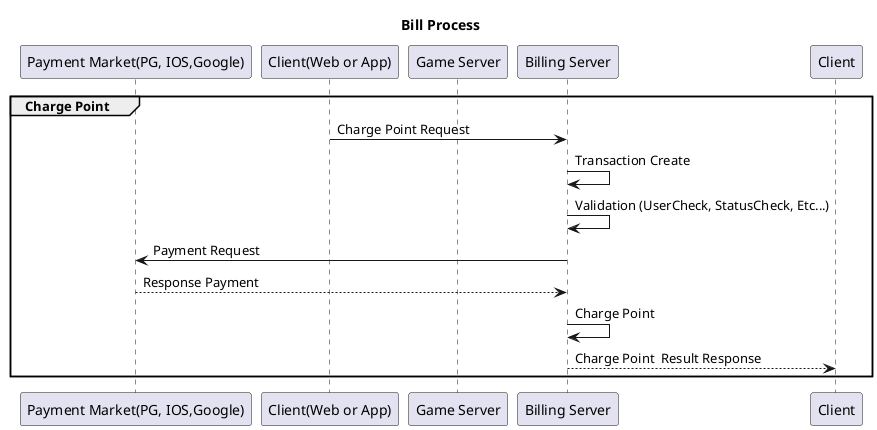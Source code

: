@startuml

title Bill Process

participant "Payment Market(PG, IOS,Google)" as payment
participant "Client(Web or App)" as client
participant "Game Server" as game
participant "Billing Server" as bill

group Charge Point 
client -> bill : Charge Point Request
bill -> bill : Transaction Create
bill -> bill : Validation (UserCheck, StatusCheck, Etc...) 
bill -> payment : Payment Request
payment --> bill : Response Payment 
bill -> bill : Charge Point 
bill --> Client : Charge Point  Result Response
end








@enduml
